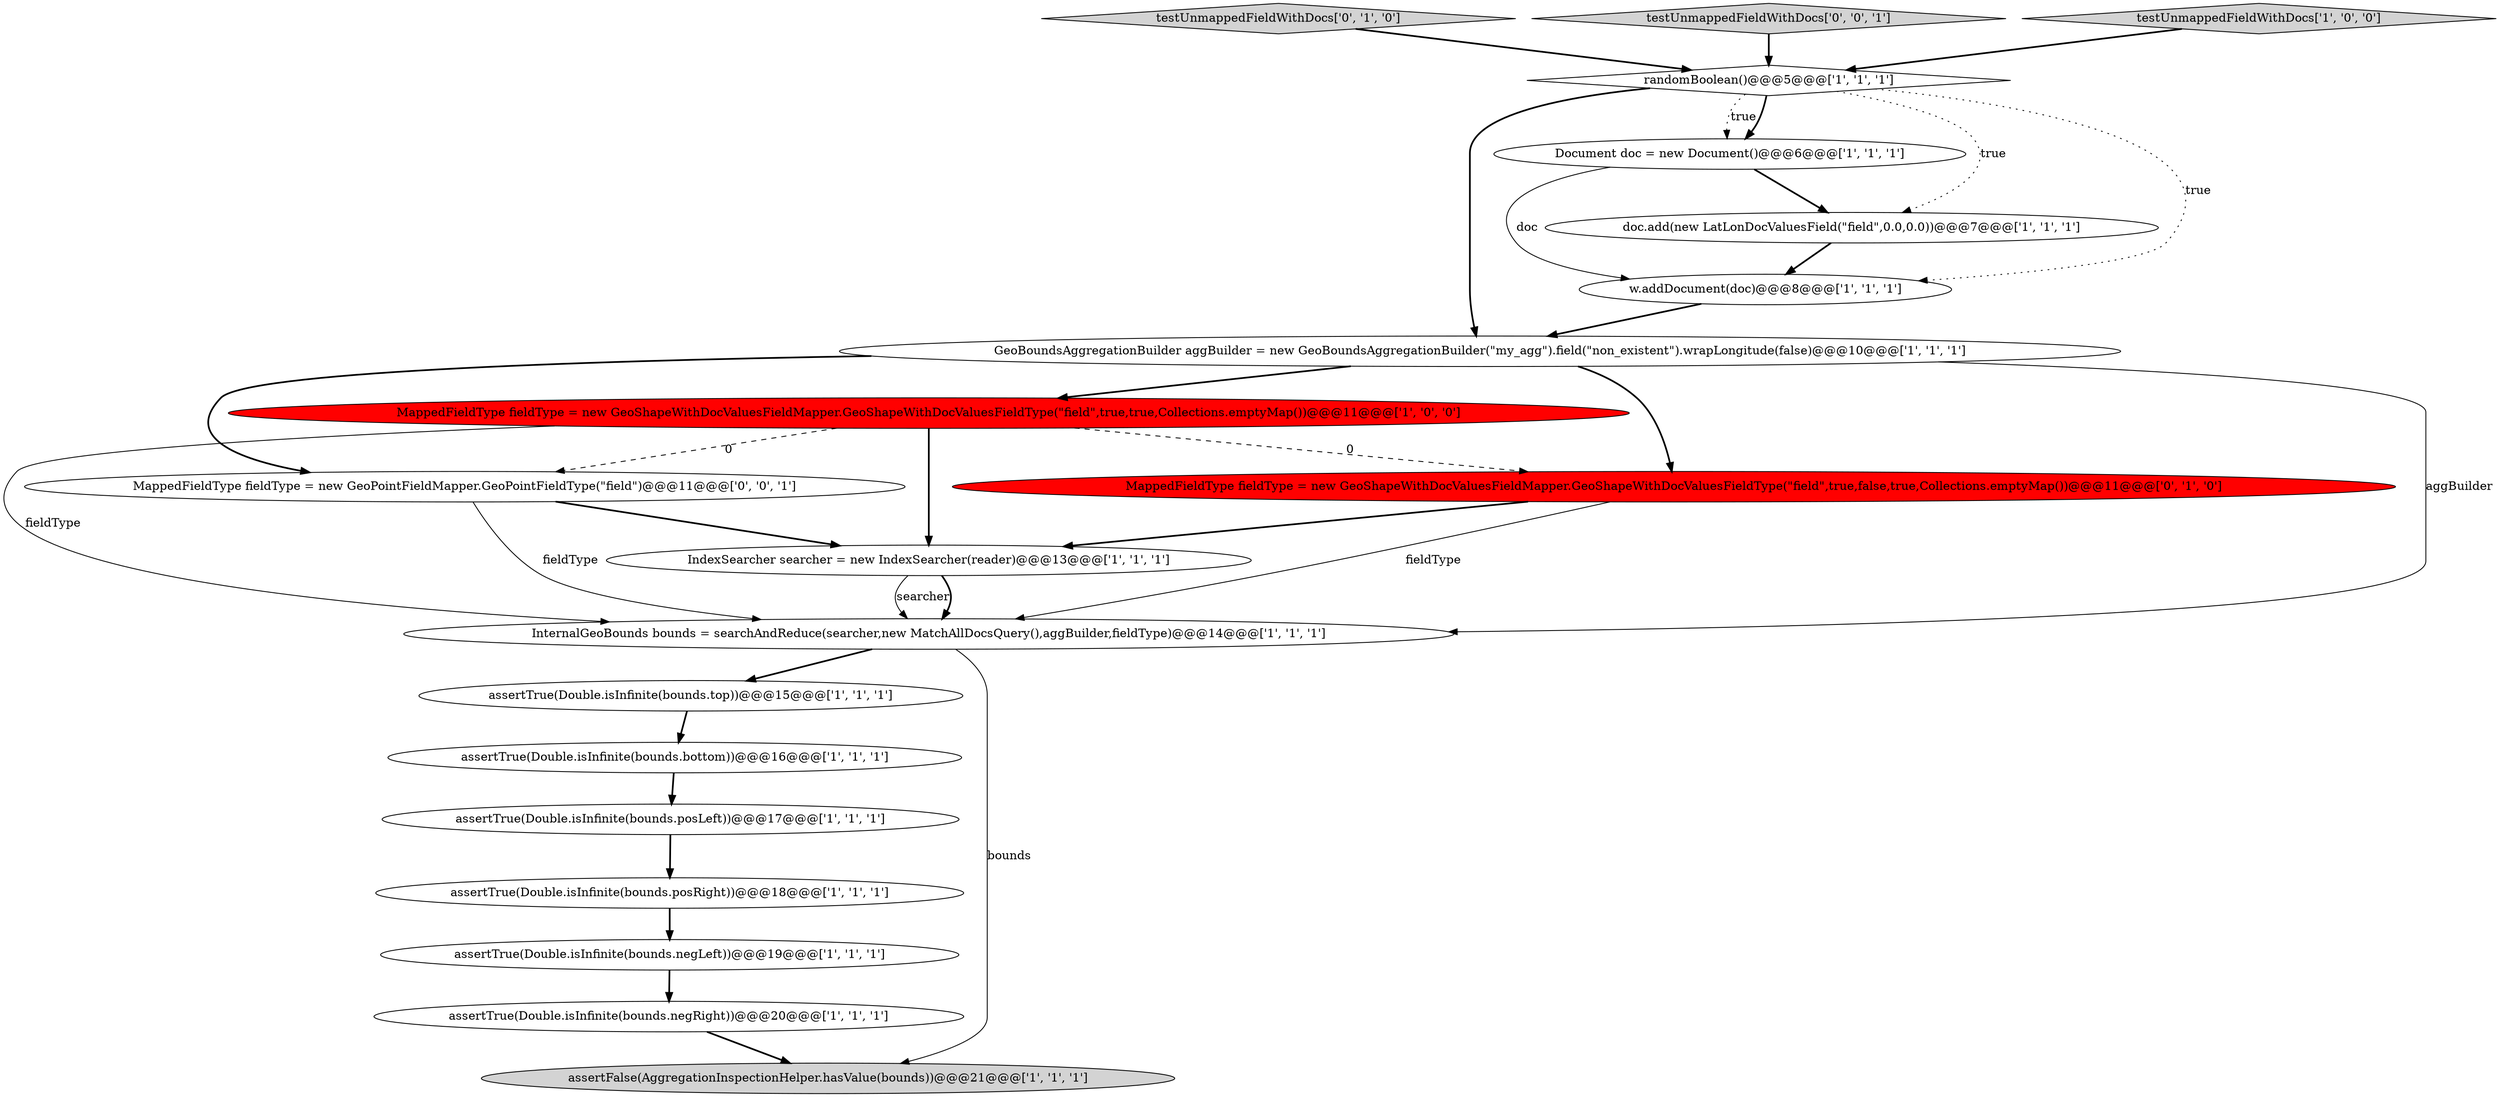 digraph {
12 [style = filled, label = "IndexSearcher searcher = new IndexSearcher(reader)@@@13@@@['1', '1', '1']", fillcolor = white, shape = ellipse image = "AAA0AAABBB1BBB"];
13 [style = filled, label = "GeoBoundsAggregationBuilder aggBuilder = new GeoBoundsAggregationBuilder(\"my_agg\").field(\"non_existent\").wrapLongitude(false)@@@10@@@['1', '1', '1']", fillcolor = white, shape = ellipse image = "AAA0AAABBB1BBB"];
15 [style = filled, label = "assertTrue(Double.isInfinite(bounds.bottom))@@@16@@@['1', '1', '1']", fillcolor = white, shape = ellipse image = "AAA0AAABBB1BBB"];
16 [style = filled, label = "testUnmappedFieldWithDocs['0', '1', '0']", fillcolor = lightgray, shape = diamond image = "AAA0AAABBB2BBB"];
4 [style = filled, label = "assertTrue(Double.isInfinite(bounds.negRight))@@@20@@@['1', '1', '1']", fillcolor = white, shape = ellipse image = "AAA0AAABBB1BBB"];
19 [style = filled, label = "testUnmappedFieldWithDocs['0', '0', '1']", fillcolor = lightgray, shape = diamond image = "AAA0AAABBB3BBB"];
9 [style = filled, label = "testUnmappedFieldWithDocs['1', '0', '0']", fillcolor = lightgray, shape = diamond image = "AAA0AAABBB1BBB"];
18 [style = filled, label = "MappedFieldType fieldType = new GeoPointFieldMapper.GeoPointFieldType(\"field\")@@@11@@@['0', '0', '1']", fillcolor = white, shape = ellipse image = "AAA0AAABBB3BBB"];
3 [style = filled, label = "MappedFieldType fieldType = new GeoShapeWithDocValuesFieldMapper.GeoShapeWithDocValuesFieldType(\"field\",true,true,Collections.emptyMap())@@@11@@@['1', '0', '0']", fillcolor = red, shape = ellipse image = "AAA1AAABBB1BBB"];
1 [style = filled, label = "w.addDocument(doc)@@@8@@@['1', '1', '1']", fillcolor = white, shape = ellipse image = "AAA0AAABBB1BBB"];
5 [style = filled, label = "assertTrue(Double.isInfinite(bounds.posRight))@@@18@@@['1', '1', '1']", fillcolor = white, shape = ellipse image = "AAA0AAABBB1BBB"];
7 [style = filled, label = "Document doc = new Document()@@@6@@@['1', '1', '1']", fillcolor = white, shape = ellipse image = "AAA0AAABBB1BBB"];
10 [style = filled, label = "assertTrue(Double.isInfinite(bounds.posLeft))@@@17@@@['1', '1', '1']", fillcolor = white, shape = ellipse image = "AAA0AAABBB1BBB"];
11 [style = filled, label = "assertTrue(Double.isInfinite(bounds.negLeft))@@@19@@@['1', '1', '1']", fillcolor = white, shape = ellipse image = "AAA0AAABBB1BBB"];
8 [style = filled, label = "assertTrue(Double.isInfinite(bounds.top))@@@15@@@['1', '1', '1']", fillcolor = white, shape = ellipse image = "AAA0AAABBB1BBB"];
14 [style = filled, label = "InternalGeoBounds bounds = searchAndReduce(searcher,new MatchAllDocsQuery(),aggBuilder,fieldType)@@@14@@@['1', '1', '1']", fillcolor = white, shape = ellipse image = "AAA0AAABBB1BBB"];
17 [style = filled, label = "MappedFieldType fieldType = new GeoShapeWithDocValuesFieldMapper.GeoShapeWithDocValuesFieldType(\"field\",true,false,true,Collections.emptyMap())@@@11@@@['0', '1', '0']", fillcolor = red, shape = ellipse image = "AAA1AAABBB2BBB"];
6 [style = filled, label = "randomBoolean()@@@5@@@['1', '1', '1']", fillcolor = white, shape = diamond image = "AAA0AAABBB1BBB"];
0 [style = filled, label = "assertFalse(AggregationInspectionHelper.hasValue(bounds))@@@21@@@['1', '1', '1']", fillcolor = lightgray, shape = ellipse image = "AAA0AAABBB1BBB"];
2 [style = filled, label = "doc.add(new LatLonDocValuesField(\"field\",0.0,0.0))@@@7@@@['1', '1', '1']", fillcolor = white, shape = ellipse image = "AAA0AAABBB1BBB"];
15->10 [style = bold, label=""];
17->14 [style = solid, label="fieldType"];
3->17 [style = dashed, label="0"];
8->15 [style = bold, label=""];
2->1 [style = bold, label=""];
16->6 [style = bold, label=""];
3->18 [style = dashed, label="0"];
11->4 [style = bold, label=""];
6->1 [style = dotted, label="true"];
18->12 [style = bold, label=""];
13->14 [style = solid, label="aggBuilder"];
18->14 [style = solid, label="fieldType"];
3->12 [style = bold, label=""];
19->6 [style = bold, label=""];
1->13 [style = bold, label=""];
9->6 [style = bold, label=""];
4->0 [style = bold, label=""];
13->17 [style = bold, label=""];
17->12 [style = bold, label=""];
6->2 [style = dotted, label="true"];
10->5 [style = bold, label=""];
13->3 [style = bold, label=""];
7->2 [style = bold, label=""];
12->14 [style = solid, label="searcher"];
6->13 [style = bold, label=""];
12->14 [style = bold, label=""];
6->7 [style = dotted, label="true"];
14->8 [style = bold, label=""];
5->11 [style = bold, label=""];
3->14 [style = solid, label="fieldType"];
14->0 [style = solid, label="bounds"];
6->7 [style = bold, label=""];
13->18 [style = bold, label=""];
7->1 [style = solid, label="doc"];
}
